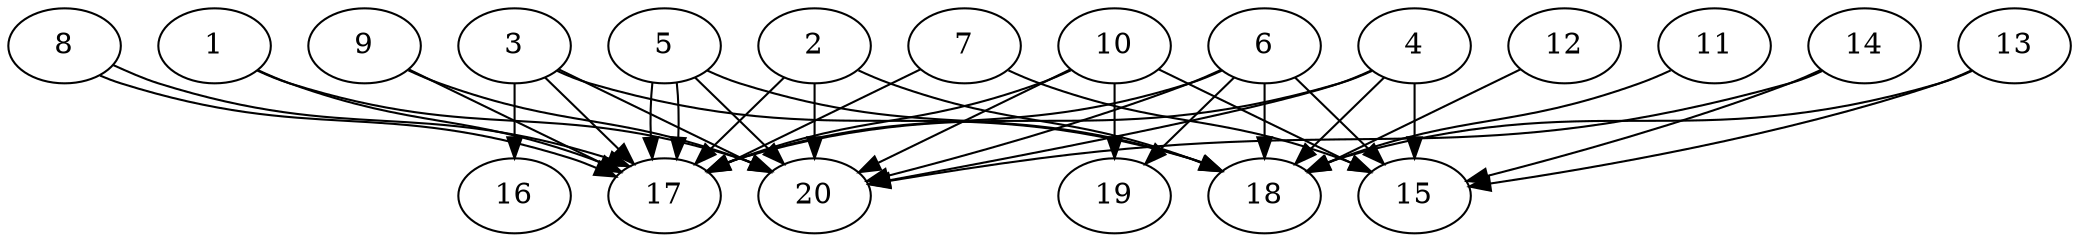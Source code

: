 // DAG automatically generated by daggen at Thu Oct  3 13:58:43 2019
// ./daggen --dot -n 20 --ccr 0.4 --fat 0.9 --regular 0.9 --density 0.9 --mindata 5242880 --maxdata 52428800 
digraph G {
  1 [size="128765440", alpha="0.08", expect_size="51506176"] 
  1 -> 17 [size ="51506176"]
  1 -> 20 [size ="51506176"]
  2 [size="113034240", alpha="0.08", expect_size="45213696"] 
  2 -> 17 [size ="45213696"]
  2 -> 18 [size ="45213696"]
  2 -> 20 [size ="45213696"]
  3 [size="116513280", alpha="0.07", expect_size="46605312"] 
  3 -> 16 [size ="46605312"]
  3 -> 17 [size ="46605312"]
  3 -> 18 [size ="46605312"]
  3 -> 20 [size ="46605312"]
  4 [size="27048960", alpha="0.04", expect_size="10819584"] 
  4 -> 15 [size ="10819584"]
  4 -> 17 [size ="10819584"]
  4 -> 18 [size ="10819584"]
  4 -> 20 [size ="10819584"]
  5 [size="78543360", alpha="0.12", expect_size="31417344"] 
  5 -> 17 [size ="31417344"]
  5 -> 17 [size ="31417344"]
  5 -> 18 [size ="31417344"]
  5 -> 20 [size ="31417344"]
  6 [size="62638080", alpha="0.10", expect_size="25055232"] 
  6 -> 15 [size ="25055232"]
  6 -> 17 [size ="25055232"]
  6 -> 18 [size ="25055232"]
  6 -> 19 [size ="25055232"]
  6 -> 20 [size ="25055232"]
  7 [size="129617920", alpha="0.13", expect_size="51847168"] 
  7 -> 15 [size ="51847168"]
  7 -> 17 [size ="51847168"]
  8 [size="96519680", alpha="0.10", expect_size="38607872"] 
  8 -> 17 [size ="38607872"]
  8 -> 17 [size ="38607872"]
  9 [size="54778880", alpha="0.12", expect_size="21911552"] 
  9 -> 17 [size ="21911552"]
  9 -> 20 [size ="21911552"]
  10 [size="25753600", alpha="0.09", expect_size="10301440"] 
  10 -> 15 [size ="10301440"]
  10 -> 17 [size ="10301440"]
  10 -> 19 [size ="10301440"]
  10 -> 20 [size ="10301440"]
  11 [size="61534720", alpha="0.16", expect_size="24613888"] 
  11 -> 18 [size ="24613888"]
  12 [size="105797120", alpha="0.10", expect_size="42318848"] 
  12 -> 18 [size ="42318848"]
  13 [size="33825280", alpha="0.01", expect_size="13530112"] 
  13 -> 15 [size ="13530112"]
  13 -> 18 [size ="13530112"]
  14 [size="76715520", alpha="0.08", expect_size="30686208"] 
  14 -> 15 [size ="30686208"]
  14 -> 20 [size ="30686208"]
  15 [size="102881280", alpha="0.05", expect_size="41152512"] 
  16 [size="56445440", alpha="0.12", expect_size="22578176"] 
  17 [size="114321920", alpha="0.08", expect_size="45728768"] 
  18 [size="70241280", alpha="0.17", expect_size="28096512"] 
  19 [size="129738240", alpha="0.06", expect_size="51895296"] 
  20 [size="84295680", alpha="0.07", expect_size="33718272"] 
}
